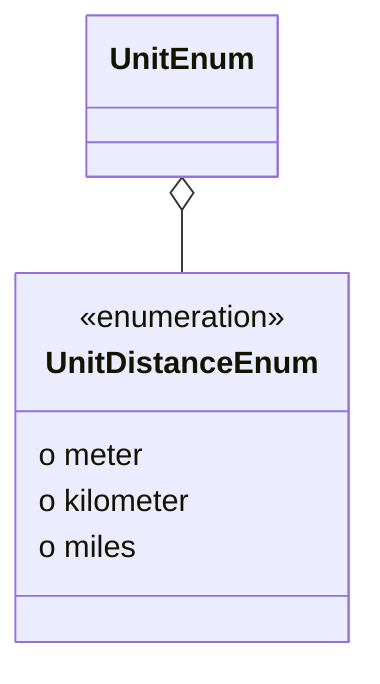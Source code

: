 classDiagram
UnitEnum o-- UnitDistanceEnum
  class UnitDistanceEnum {
<<enumeration>>
  o meter
  o kilometer
  o miles
}
